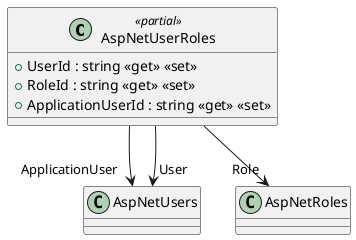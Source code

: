 @startuml
class AspNetUserRoles <<partial>> {
    + UserId : string <<get>> <<set>>
    + RoleId : string <<get>> <<set>>
    + ApplicationUserId : string <<get>> <<set>>
}
AspNetUserRoles --> "ApplicationUser" AspNetUsers
AspNetUserRoles --> "Role" AspNetRoles
AspNetUserRoles --> "User" AspNetUsers
@enduml
